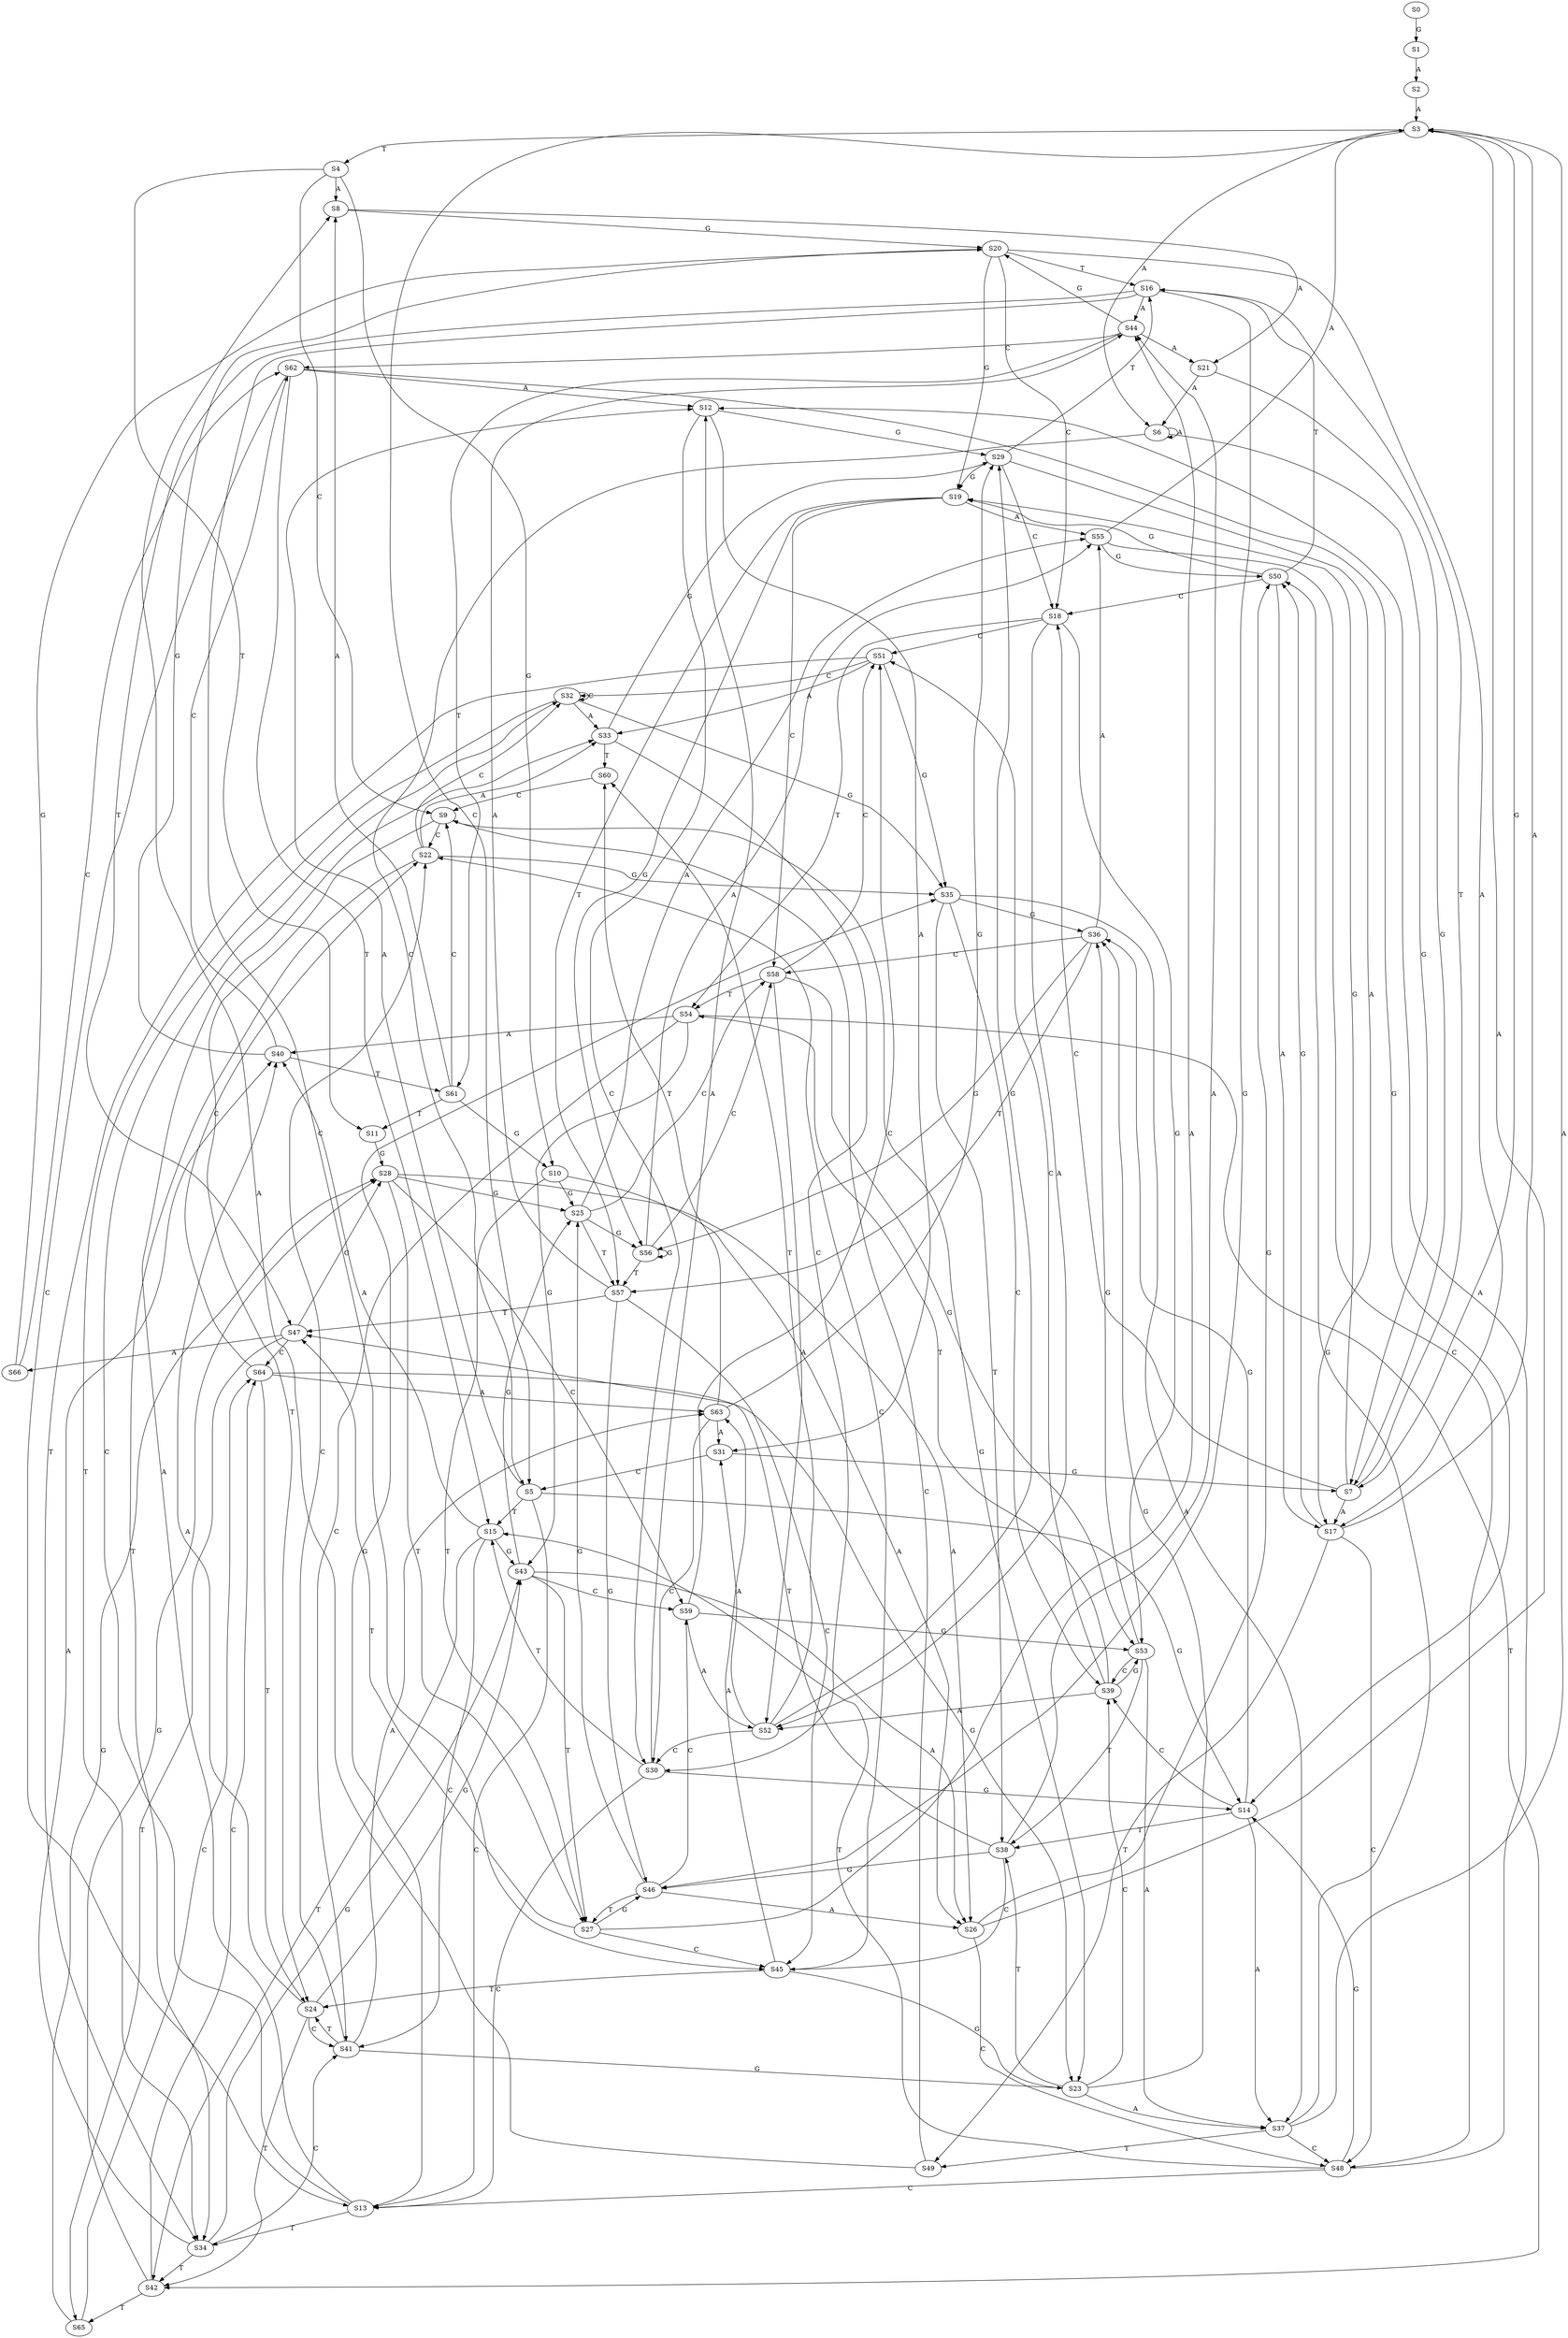strict digraph  {
	S0 -> S1 [ label = G ];
	S1 -> S2 [ label = A ];
	S2 -> S3 [ label = A ];
	S3 -> S4 [ label = T ];
	S3 -> S5 [ label = C ];
	S3 -> S6 [ label = A ];
	S3 -> S7 [ label = G ];
	S4 -> S8 [ label = A ];
	S4 -> S9 [ label = C ];
	S4 -> S10 [ label = G ];
	S4 -> S11 [ label = T ];
	S5 -> S12 [ label = A ];
	S5 -> S13 [ label = C ];
	S5 -> S14 [ label = G ];
	S5 -> S15 [ label = T ];
	S6 -> S7 [ label = G ];
	S6 -> S5 [ label = C ];
	S6 -> S6 [ label = A ];
	S7 -> S16 [ label = T ];
	S7 -> S17 [ label = A ];
	S7 -> S18 [ label = C ];
	S7 -> S19 [ label = G ];
	S8 -> S20 [ label = G ];
	S8 -> S21 [ label = A ];
	S9 -> S22 [ label = C ];
	S9 -> S23 [ label = G ];
	S9 -> S24 [ label = T ];
	S10 -> S25 [ label = G ];
	S10 -> S26 [ label = A ];
	S10 -> S27 [ label = T ];
	S11 -> S28 [ label = G ];
	S12 -> S29 [ label = G ];
	S12 -> S30 [ label = C ];
	S12 -> S31 [ label = A ];
	S13 -> S32 [ label = C ];
	S13 -> S33 [ label = A ];
	S13 -> S34 [ label = T ];
	S13 -> S35 [ label = G ];
	S14 -> S36 [ label = G ];
	S14 -> S37 [ label = A ];
	S14 -> S38 [ label = T ];
	S14 -> S39 [ label = C ];
	S15 -> S40 [ label = A ];
	S15 -> S41 [ label = C ];
	S15 -> S42 [ label = T ];
	S15 -> S43 [ label = G ];
	S16 -> S44 [ label = A ];
	S16 -> S45 [ label = C ];
	S16 -> S46 [ label = G ];
	S16 -> S47 [ label = T ];
	S17 -> S3 [ label = A ];
	S17 -> S48 [ label = C ];
	S17 -> S49 [ label = T ];
	S17 -> S50 [ label = G ];
	S18 -> S51 [ label = C ];
	S18 -> S52 [ label = A ];
	S18 -> S53 [ label = G ];
	S18 -> S54 [ label = T ];
	S19 -> S55 [ label = A ];
	S19 -> S56 [ label = G ];
	S19 -> S57 [ label = T ];
	S19 -> S58 [ label = C ];
	S20 -> S16 [ label = T ];
	S20 -> S17 [ label = A ];
	S20 -> S18 [ label = C ];
	S20 -> S19 [ label = G ];
	S21 -> S7 [ label = G ];
	S21 -> S6 [ label = A ];
	S22 -> S32 [ label = C ];
	S22 -> S33 [ label = A ];
	S22 -> S34 [ label = T ];
	S22 -> S35 [ label = G ];
	S23 -> S36 [ label = G ];
	S23 -> S38 [ label = T ];
	S23 -> S39 [ label = C ];
	S23 -> S37 [ label = A ];
	S24 -> S43 [ label = G ];
	S24 -> S41 [ label = C ];
	S24 -> S40 [ label = A ];
	S24 -> S42 [ label = T ];
	S25 -> S56 [ label = G ];
	S25 -> S58 [ label = C ];
	S25 -> S55 [ label = A ];
	S25 -> S57 [ label = T ];
	S26 -> S50 [ label = G ];
	S26 -> S48 [ label = C ];
	S26 -> S3 [ label = A ];
	S27 -> S45 [ label = C ];
	S27 -> S47 [ label = T ];
	S27 -> S46 [ label = G ];
	S27 -> S44 [ label = A ];
	S28 -> S25 [ label = G ];
	S28 -> S59 [ label = C ];
	S28 -> S27 [ label = T ];
	S28 -> S26 [ label = A ];
	S29 -> S19 [ label = G ];
	S29 -> S16 [ label = T ];
	S29 -> S17 [ label = A ];
	S29 -> S18 [ label = C ];
	S30 -> S15 [ label = T ];
	S30 -> S13 [ label = C ];
	S30 -> S12 [ label = A ];
	S30 -> S14 [ label = G ];
	S31 -> S7 [ label = G ];
	S31 -> S5 [ label = C ];
	S32 -> S35 [ label = G ];
	S32 -> S32 [ label = C ];
	S32 -> S33 [ label = A ];
	S32 -> S34 [ label = T ];
	S33 -> S29 [ label = G ];
	S33 -> S60 [ label = T ];
	S33 -> S30 [ label = C ];
	S34 -> S43 [ label = G ];
	S34 -> S41 [ label = C ];
	S34 -> S42 [ label = T ];
	S34 -> S40 [ label = A ];
	S35 -> S37 [ label = A ];
	S35 -> S36 [ label = G ];
	S35 -> S38 [ label = T ];
	S35 -> S39 [ label = C ];
	S36 -> S55 [ label = A ];
	S36 -> S56 [ label = G ];
	S36 -> S58 [ label = C ];
	S36 -> S57 [ label = T ];
	S37 -> S3 [ label = A ];
	S37 -> S48 [ label = C ];
	S37 -> S50 [ label = G ];
	S37 -> S49 [ label = T ];
	S38 -> S45 [ label = C ];
	S38 -> S44 [ label = A ];
	S38 -> S46 [ label = G ];
	S38 -> S47 [ label = T ];
	S39 -> S53 [ label = G ];
	S39 -> S54 [ label = T ];
	S39 -> S51 [ label = C ];
	S39 -> S52 [ label = A ];
	S40 -> S20 [ label = G ];
	S40 -> S61 [ label = T ];
	S40 -> S62 [ label = C ];
	S41 -> S24 [ label = T ];
	S41 -> S23 [ label = G ];
	S41 -> S22 [ label = C ];
	S41 -> S63 [ label = A ];
	S42 -> S64 [ label = C ];
	S42 -> S65 [ label = T ];
	S42 -> S28 [ label = G ];
	S43 -> S26 [ label = A ];
	S43 -> S59 [ label = C ];
	S43 -> S25 [ label = G ];
	S43 -> S27 [ label = T ];
	S44 -> S61 [ label = T ];
	S44 -> S20 [ label = G ];
	S44 -> S21 [ label = A ];
	S44 -> S62 [ label = C ];
	S45 -> S24 [ label = T ];
	S45 -> S23 [ label = G ];
	S45 -> S63 [ label = A ];
	S45 -> S22 [ label = C ];
	S46 -> S27 [ label = T ];
	S46 -> S25 [ label = G ];
	S46 -> S26 [ label = A ];
	S46 -> S59 [ label = C ];
	S47 -> S64 [ label = C ];
	S47 -> S28 [ label = G ];
	S47 -> S66 [ label = A ];
	S47 -> S65 [ label = T ];
	S48 -> S15 [ label = T ];
	S48 -> S14 [ label = G ];
	S48 -> S13 [ label = C ];
	S48 -> S12 [ label = A ];
	S49 -> S8 [ label = A ];
	S49 -> S9 [ label = C ];
	S50 -> S16 [ label = T ];
	S50 -> S19 [ label = G ];
	S50 -> S17 [ label = A ];
	S50 -> S18 [ label = C ];
	S51 -> S35 [ label = G ];
	S51 -> S33 [ label = A ];
	S51 -> S34 [ label = T ];
	S51 -> S32 [ label = C ];
	S52 -> S29 [ label = G ];
	S52 -> S30 [ label = C ];
	S52 -> S31 [ label = A ];
	S52 -> S60 [ label = T ];
	S53 -> S36 [ label = G ];
	S53 -> S37 [ label = A ];
	S53 -> S38 [ label = T ];
	S53 -> S39 [ label = C ];
	S54 -> S40 [ label = A ];
	S54 -> S41 [ label = C ];
	S54 -> S42 [ label = T ];
	S54 -> S43 [ label = G ];
	S55 -> S3 [ label = A ];
	S55 -> S50 [ label = G ];
	S55 -> S48 [ label = C ];
	S56 -> S57 [ label = T ];
	S56 -> S58 [ label = C ];
	S56 -> S56 [ label = G ];
	S56 -> S55 [ label = A ];
	S57 -> S44 [ label = A ];
	S57 -> S45 [ label = C ];
	S57 -> S46 [ label = G ];
	S57 -> S47 [ label = T ];
	S58 -> S54 [ label = T ];
	S58 -> S51 [ label = C ];
	S58 -> S52 [ label = A ];
	S58 -> S53 [ label = G ];
	S59 -> S51 [ label = C ];
	S59 -> S53 [ label = G ];
	S59 -> S52 [ label = A ];
	S60 -> S9 [ label = C ];
	S61 -> S9 [ label = C ];
	S61 -> S8 [ label = A ];
	S61 -> S11 [ label = T ];
	S61 -> S10 [ label = G ];
	S62 -> S14 [ label = G ];
	S62 -> S15 [ label = T ];
	S62 -> S13 [ label = C ];
	S62 -> S12 [ label = A ];
	S63 -> S60 [ label = T ];
	S63 -> S30 [ label = C ];
	S63 -> S31 [ label = A ];
	S63 -> S29 [ label = G ];
	S64 -> S63 [ label = A ];
	S64 -> S22 [ label = C ];
	S64 -> S23 [ label = G ];
	S64 -> S24 [ label = T ];
	S65 -> S28 [ label = G ];
	S65 -> S64 [ label = C ];
	S66 -> S62 [ label = C ];
	S66 -> S20 [ label = G ];
}

